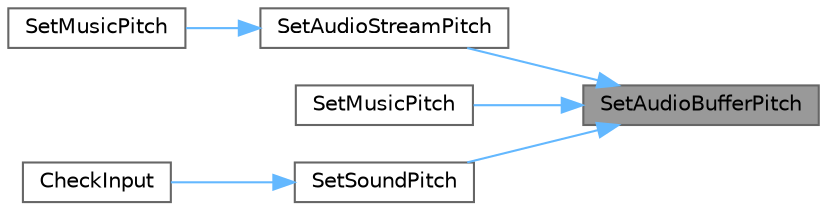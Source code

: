 digraph "SetAudioBufferPitch"
{
 // LATEX_PDF_SIZE
  bgcolor="transparent";
  edge [fontname=Helvetica,fontsize=10,labelfontname=Helvetica,labelfontsize=10];
  node [fontname=Helvetica,fontsize=10,shape=box,height=0.2,width=0.4];
  rankdir="RL";
  Node1 [id="Node000001",label="SetAudioBufferPitch",height=0.2,width=0.4,color="gray40", fillcolor="grey60", style="filled", fontcolor="black",tooltip=" "];
  Node1 -> Node2 [id="edge11_Node000001_Node000002",dir="back",color="steelblue1",style="solid",tooltip=" "];
  Node2 [id="Node000002",label="SetAudioStreamPitch",height=0.2,width=0.4,color="grey40", fillcolor="white", style="filled",URL="$_classes_2lib_2raudio_8c.html#a81a7eb1457961ca5a4f0be24e536f74c",tooltip=" "];
  Node2 -> Node3 [id="edge12_Node000002_Node000003",dir="back",color="steelblue1",style="solid",tooltip=" "];
  Node3 [id="Node000003",label="SetMusicPitch",height=0.2,width=0.4,color="grey40", fillcolor="white", style="filled",URL="$_classes_2lib_2raylib_2src_2raudio_8c.html#aa7f1f6dd08282daf6deb391e617ed760",tooltip=" "];
  Node1 -> Node4 [id="edge13_Node000001_Node000004",dir="back",color="steelblue1",style="solid",tooltip=" "];
  Node4 [id="Node000004",label="SetMusicPitch",height=0.2,width=0.4,color="grey40", fillcolor="white", style="filled",URL="$_classes_2lib_2raudio_8c.html#aa7f1f6dd08282daf6deb391e617ed760",tooltip=" "];
  Node1 -> Node5 [id="edge14_Node000001_Node000005",dir="back",color="steelblue1",style="solid",tooltip=" "];
  Node5 [id="Node000005",label="SetSoundPitch",height=0.2,width=0.4,color="grey40", fillcolor="white", style="filled",URL="$_classes_2lib_2raudio_8c.html#a09cbab498ea52d5bdd1e4775ff35bdb7",tooltip=" "];
  Node5 -> Node6 [id="edge15_Node000005_Node000006",dir="back",color="steelblue1",style="solid",tooltip=" "];
  Node6 [id="Node000006",label="CheckInput",height=0.2,width=0.4,color="grey40", fillcolor="white", style="filled",URL="$_classes_2_player_2_player_8cpp.html#a5eb54a9945ea59e33400b413b6b6a8e8",tooltip=" "];
}
